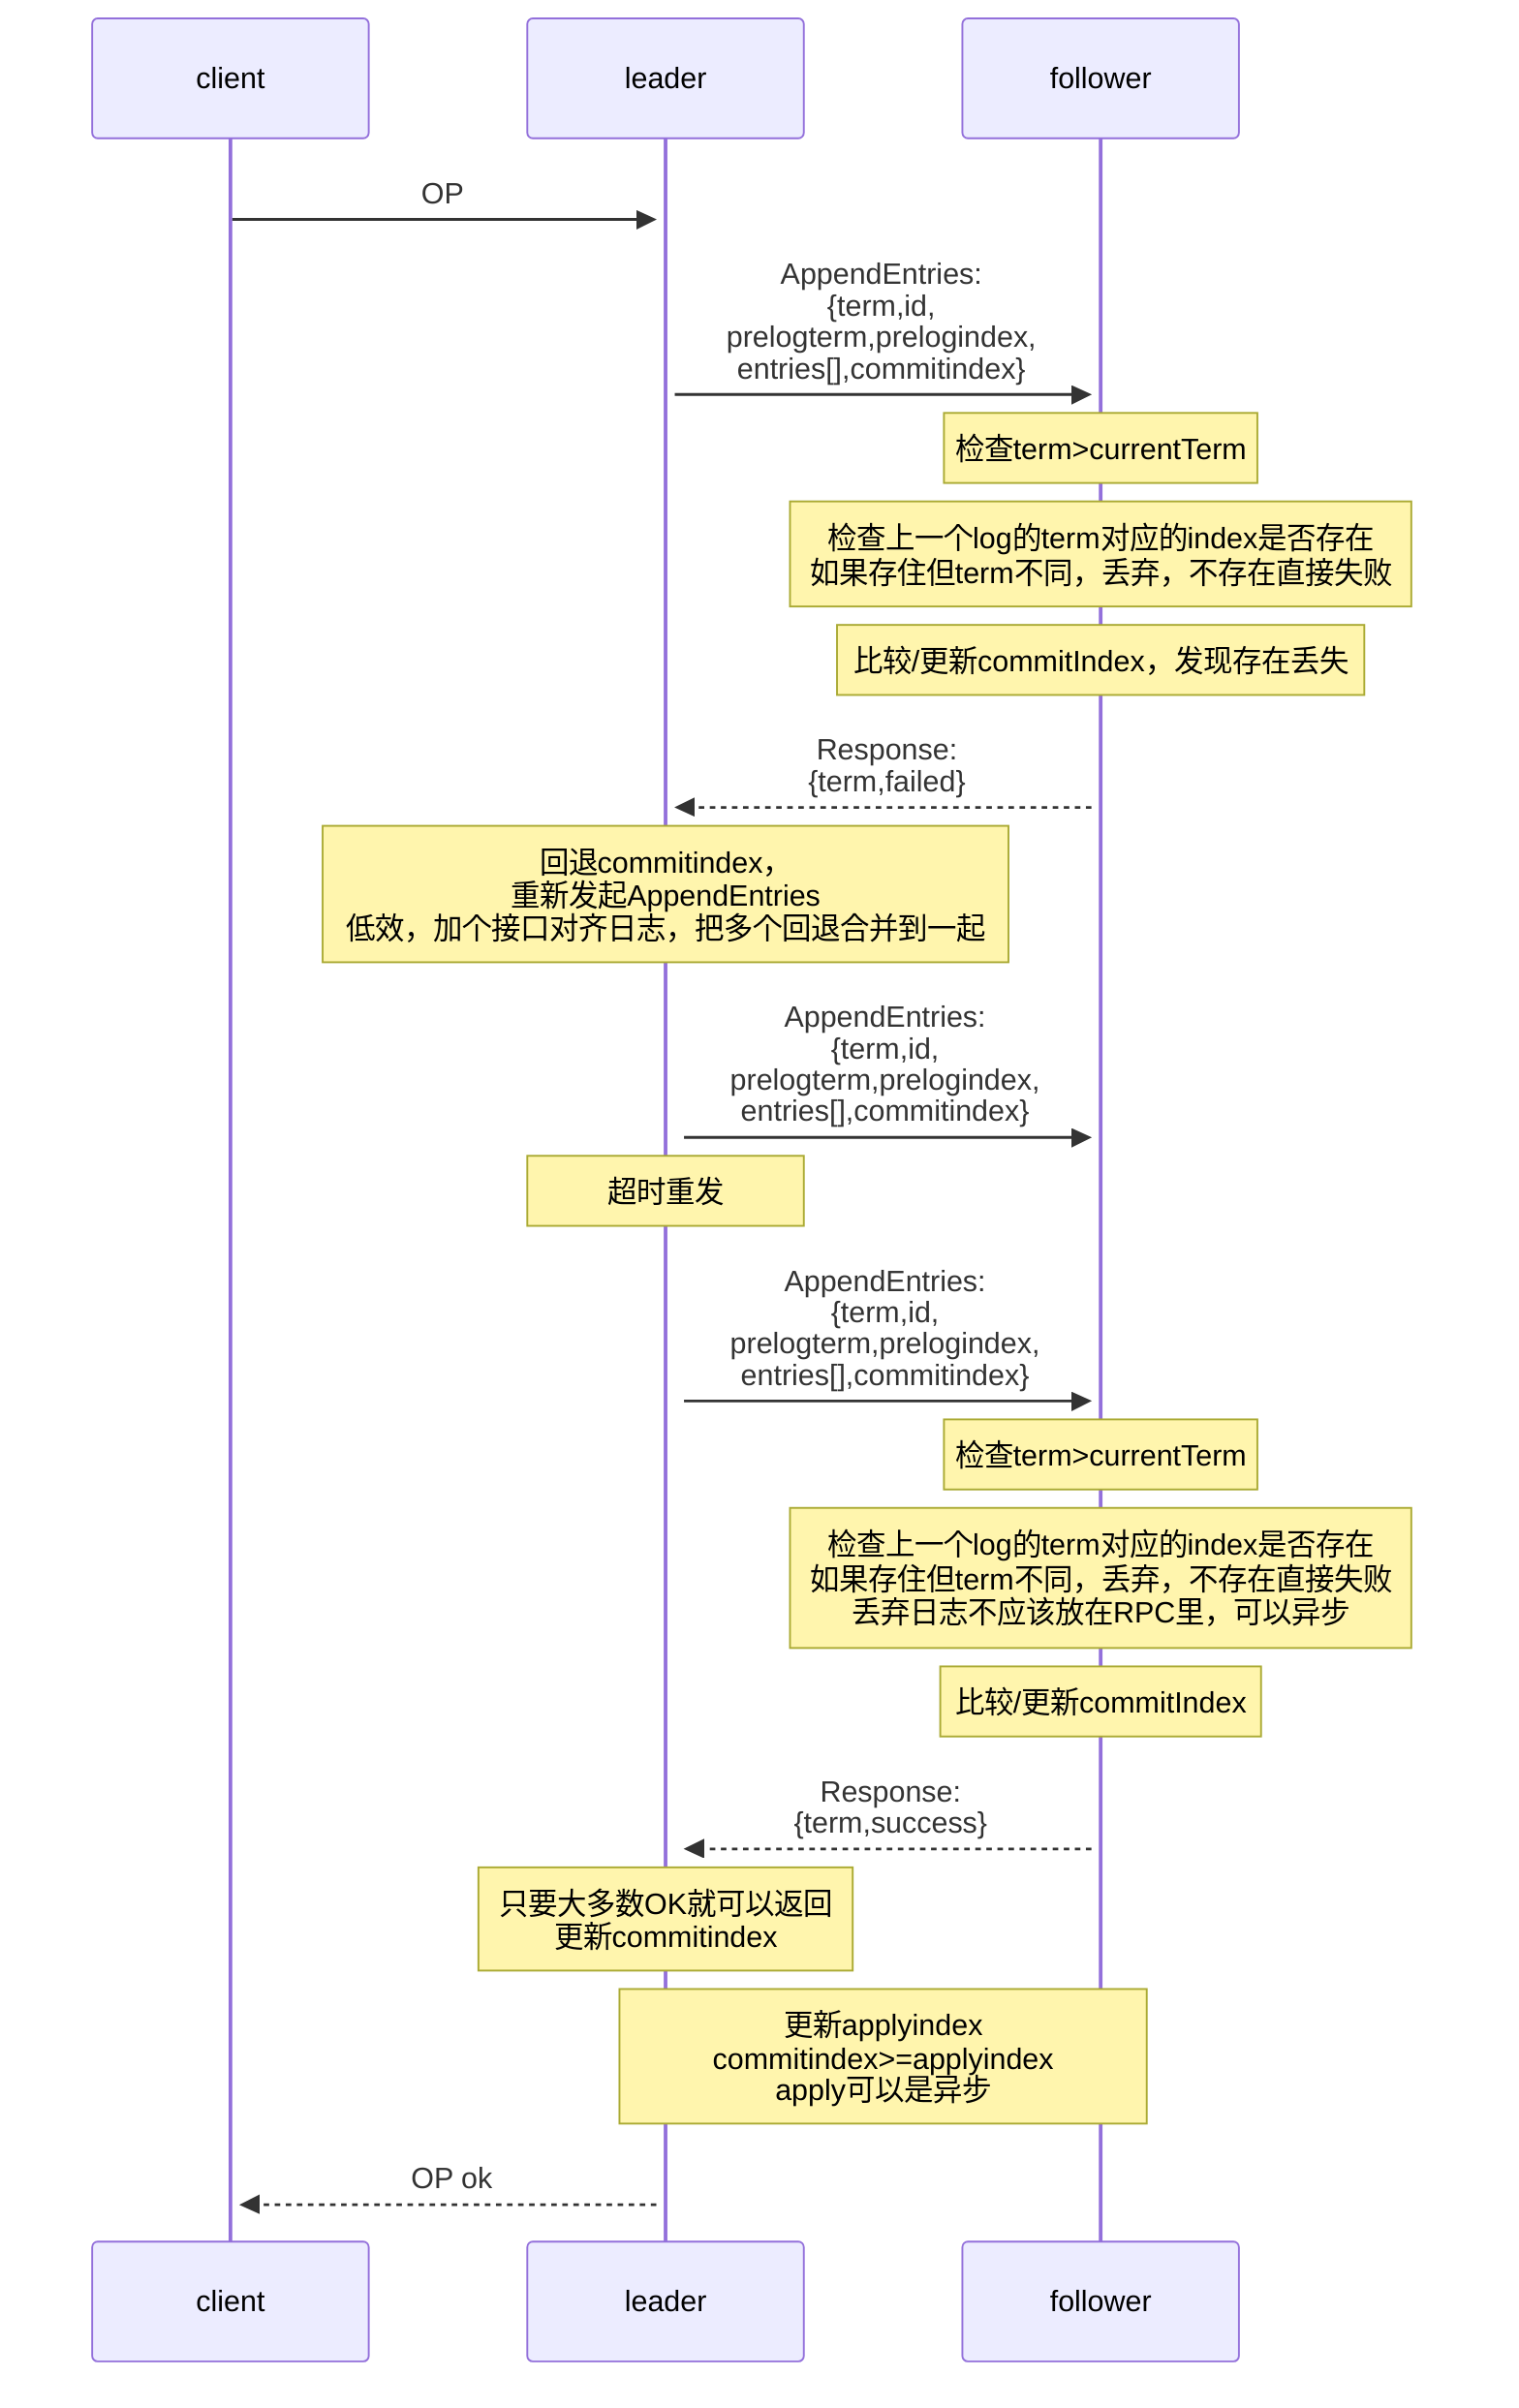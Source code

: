 sequenceDiagram
    client->>+leader: OP
    leader->>+follower: AppendEntries:<br>{term,id,<br>prelogterm,prelogindex,<br>entries[],commitindex}
    Note over follower: 检查term>currentTerm
    Note over follower: 检查上一个log的term对应的index是否存在<br>如果存住但term不同，丢弃，不存在直接失败
    Note over follower: 比较/更新commitIndex，发现存在丢失
    follower-->>+leader: Response:<br>{term,failed}
    Note over leader: 回退commitindex，<br>重新发起AppendEntries<br>低效，加个接口对齐日志，把多个回退合并到一起
    leader->>+follower: AppendEntries:<br>{term,id,<br>prelogterm,prelogindex,<br>entries[],commitindex}
    Note over leader: 超时重发
    leader->>+follower: AppendEntries:<br>{term,id,<br>prelogterm,prelogindex,<br>entries[],commitindex}
    Note over follower: 检查term>currentTerm
    Note over follower: 检查上一个log的term对应的index是否存在<br>如果存住但term不同，丢弃，不存在直接失败<br> 丢弃日志不应该放在RPC里，可以异步
    Note over follower: 比较/更新commitIndex
    follower-->>+leader: Response:<br>{term,success}
    Note over leader: 只要大多数OK就可以返回<br>更新commitindex
    Note over leader,follower: 更新applyindex<br>commitindex>=applyindex<br>apply可以是异步
    leader-->>+client: OP ok